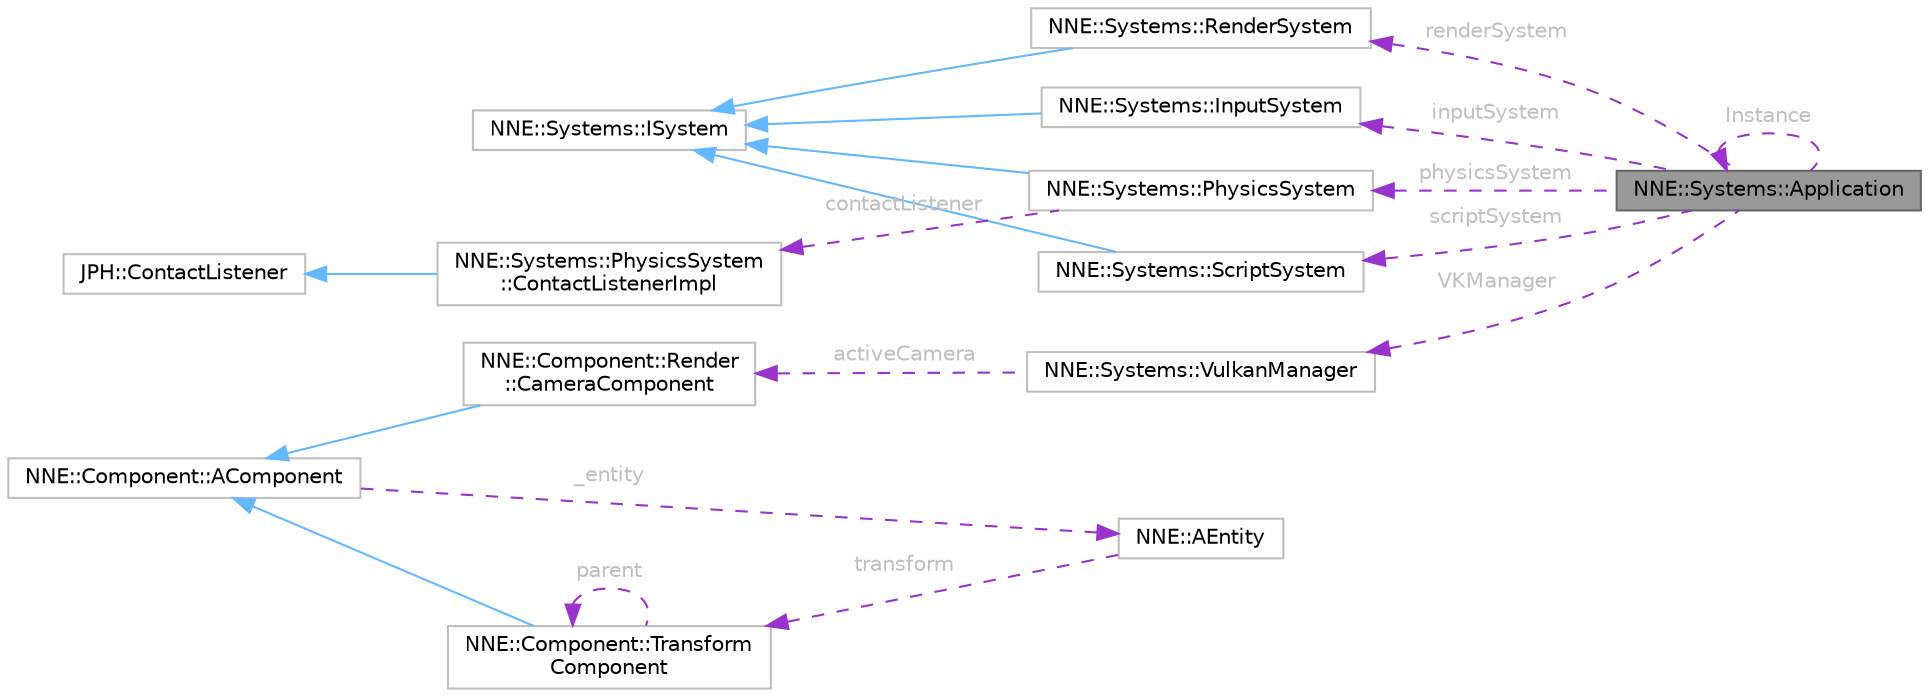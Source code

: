 digraph "NNE::Systems::Application"
{
 // LATEX_PDF_SIZE
  bgcolor="transparent";
  edge [fontname=Helvetica,fontsize=10,labelfontname=Helvetica,labelfontsize=10];
  node [fontname=Helvetica,fontsize=10,shape=box,height=0.2,width=0.4];
  rankdir="LR";
  Node1 [id="Node000001",label="NNE::Systems::Application",height=0.2,width=0.4,color="gray40", fillcolor="grey60", style="filled", fontcolor="black",tooltip=" "];
  Node1 -> Node1 [id="edge1_Node000001_Node000001",dir="back",color="darkorchid3",style="dashed",tooltip=" ",label=<<TABLE CELLBORDER="0" BORDER="0"><TR><TD VALIGN="top" ALIGN="LEFT" CELLPADDING="1" CELLSPACING="0">Instance</TD></TR>
</TABLE>> ,fontcolor="grey" ];
  Node2 -> Node1 [id="edge2_Node000001_Node000002",dir="back",color="darkorchid3",style="dashed",tooltip=" ",label=<<TABLE CELLBORDER="0" BORDER="0"><TR><TD VALIGN="top" ALIGN="LEFT" CELLPADDING="1" CELLSPACING="0">VKManager</TD></TR>
</TABLE>> ,fontcolor="grey" ];
  Node2 [id="Node000002",label="NNE::Systems::VulkanManager",height=0.2,width=0.4,color="grey75", fillcolor="white", style="filled",URL="$class_n_n_e_1_1_systems_1_1_vulkan_manager.html",tooltip=" "];
  Node3 -> Node2 [id="edge3_Node000002_Node000003",dir="back",color="darkorchid3",style="dashed",tooltip=" ",label=<<TABLE CELLBORDER="0" BORDER="0"><TR><TD VALIGN="top" ALIGN="LEFT" CELLPADDING="1" CELLSPACING="0">activeCamera</TD></TR>
</TABLE>> ,fontcolor="grey" ];
  Node3 [id="Node000003",label="NNE::Component::Render\l::CameraComponent",height=0.2,width=0.4,color="grey75", fillcolor="white", style="filled",URL="$class_n_n_e_1_1_component_1_1_render_1_1_camera_component.html",tooltip=" "];
  Node4 -> Node3 [id="edge4_Node000003_Node000004",dir="back",color="steelblue1",style="solid",tooltip=" "];
  Node4 [id="Node000004",label="NNE::Component::AComponent",height=0.2,width=0.4,color="grey75", fillcolor="white", style="filled",URL="$class_n_n_e_1_1_component_1_1_a_component.html",tooltip=" "];
  Node5 -> Node4 [id="edge5_Node000004_Node000005",dir="back",color="darkorchid3",style="dashed",tooltip=" ",label=<<TABLE CELLBORDER="0" BORDER="0"><TR><TD VALIGN="top" ALIGN="LEFT" CELLPADDING="1" CELLSPACING="0">_entity</TD></TR>
</TABLE>> ,fontcolor="grey" ];
  Node5 [id="Node000005",label="NNE::AEntity",height=0.2,width=0.4,color="grey75", fillcolor="white", style="filled",URL="$class_n_n_e_1_1_a_entity.html",tooltip=" "];
  Node6 -> Node5 [id="edge6_Node000005_Node000006",dir="back",color="darkorchid3",style="dashed",tooltip=" ",label=<<TABLE CELLBORDER="0" BORDER="0"><TR><TD VALIGN="top" ALIGN="LEFT" CELLPADDING="1" CELLSPACING="0">transform</TD></TR>
</TABLE>> ,fontcolor="grey" ];
  Node6 [id="Node000006",label="NNE::Component::Transform\lComponent",height=0.2,width=0.4,color="grey75", fillcolor="white", style="filled",URL="$class_n_n_e_1_1_component_1_1_transform_component.html",tooltip=" "];
  Node4 -> Node6 [id="edge7_Node000006_Node000004",dir="back",color="steelblue1",style="solid",tooltip=" "];
  Node6 -> Node6 [id="edge8_Node000006_Node000006",dir="back",color="darkorchid3",style="dashed",tooltip=" ",label=<<TABLE CELLBORDER="0" BORDER="0"><TR><TD VALIGN="top" ALIGN="LEFT" CELLPADDING="1" CELLSPACING="0">parent</TD></TR>
</TABLE>> ,fontcolor="grey" ];
  Node7 -> Node1 [id="edge9_Node000001_Node000007",dir="back",color="darkorchid3",style="dashed",tooltip=" ",label=<<TABLE CELLBORDER="0" BORDER="0"><TR><TD VALIGN="top" ALIGN="LEFT" CELLPADDING="1" CELLSPACING="0">physicsSystem</TD></TR>
</TABLE>> ,fontcolor="grey" ];
  Node7 [id="Node000007",label="NNE::Systems::PhysicsSystem",height=0.2,width=0.4,color="grey75", fillcolor="white", style="filled",URL="$class_n_n_e_1_1_systems_1_1_physics_system.html",tooltip=" "];
  Node8 -> Node7 [id="edge10_Node000007_Node000008",dir="back",color="steelblue1",style="solid",tooltip=" "];
  Node8 [id="Node000008",label="NNE::Systems::ISystem",height=0.2,width=0.4,color="grey75", fillcolor="white", style="filled",URL="$class_n_n_e_1_1_systems_1_1_i_system.html",tooltip=" "];
  Node9 -> Node7 [id="edge11_Node000007_Node000009",dir="back",color="darkorchid3",style="dashed",tooltip=" ",label=<<TABLE CELLBORDER="0" BORDER="0"><TR><TD VALIGN="top" ALIGN="LEFT" CELLPADDING="1" CELLSPACING="0">contactListener</TD></TR>
</TABLE>> ,fontcolor="grey" ];
  Node9 [id="Node000009",label="NNE::Systems::PhysicsSystem\l::ContactListenerImpl",height=0.2,width=0.4,color="grey75", fillcolor="white", style="filled",URL="$class_n_n_e_1_1_systems_1_1_physics_system_1_1_contact_listener_impl.html",tooltip=" "];
  Node10 -> Node9 [id="edge12_Node000009_Node000010",dir="back",color="steelblue1",style="solid",tooltip=" "];
  Node10 [id="Node000010",label="JPH::ContactListener",height=0.2,width=0.4,color="grey75", fillcolor="white", style="filled",tooltip=" "];
  Node11 -> Node1 [id="edge13_Node000001_Node000011",dir="back",color="darkorchid3",style="dashed",tooltip=" ",label=<<TABLE CELLBORDER="0" BORDER="0"><TR><TD VALIGN="top" ALIGN="LEFT" CELLPADDING="1" CELLSPACING="0">renderSystem</TD></TR>
</TABLE>> ,fontcolor="grey" ];
  Node11 [id="Node000011",label="NNE::Systems::RenderSystem",height=0.2,width=0.4,color="grey75", fillcolor="white", style="filled",URL="$class_n_n_e_1_1_systems_1_1_render_system.html",tooltip=" "];
  Node8 -> Node11 [id="edge14_Node000011_Node000008",dir="back",color="steelblue1",style="solid",tooltip=" "];
  Node12 -> Node1 [id="edge15_Node000001_Node000012",dir="back",color="darkorchid3",style="dashed",tooltip=" ",label=<<TABLE CELLBORDER="0" BORDER="0"><TR><TD VALIGN="top" ALIGN="LEFT" CELLPADDING="1" CELLSPACING="0">inputSystem</TD></TR>
</TABLE>> ,fontcolor="grey" ];
  Node12 [id="Node000012",label="NNE::Systems::InputSystem",height=0.2,width=0.4,color="grey75", fillcolor="white", style="filled",URL="$class_n_n_e_1_1_systems_1_1_input_system.html",tooltip=" "];
  Node8 -> Node12 [id="edge16_Node000012_Node000008",dir="back",color="steelblue1",style="solid",tooltip=" "];
  Node13 -> Node1 [id="edge17_Node000001_Node000013",dir="back",color="darkorchid3",style="dashed",tooltip=" ",label=<<TABLE CELLBORDER="0" BORDER="0"><TR><TD VALIGN="top" ALIGN="LEFT" CELLPADDING="1" CELLSPACING="0">scriptSystem</TD></TR>
</TABLE>> ,fontcolor="grey" ];
  Node13 [id="Node000013",label="NNE::Systems::ScriptSystem",height=0.2,width=0.4,color="grey75", fillcolor="white", style="filled",URL="$class_n_n_e_1_1_systems_1_1_script_system.html",tooltip=" "];
  Node8 -> Node13 [id="edge18_Node000013_Node000008",dir="back",color="steelblue1",style="solid",tooltip=" "];
}
